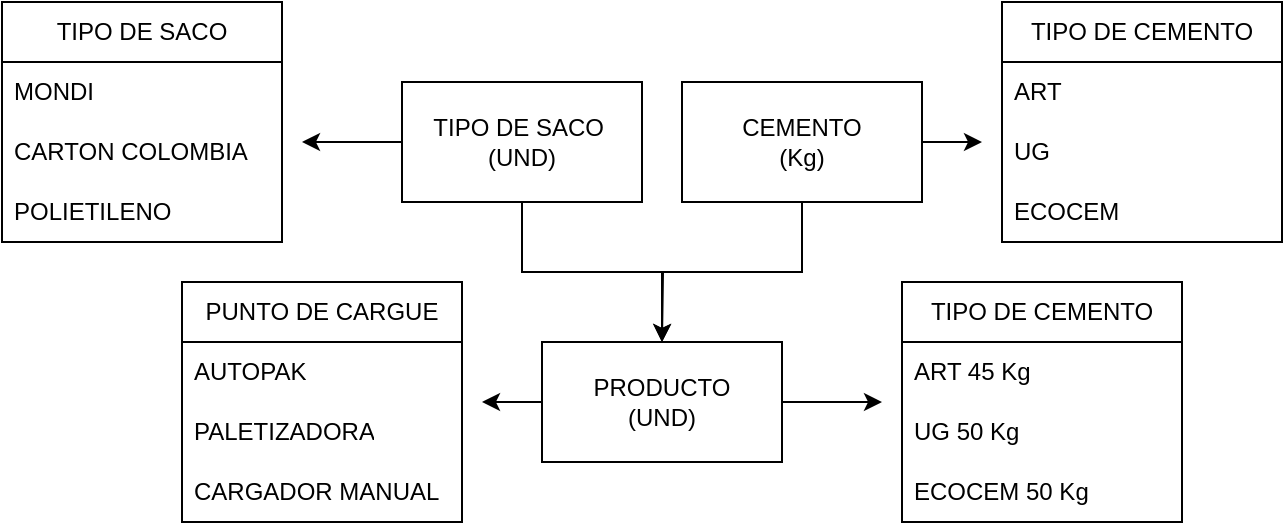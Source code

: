 <mxfile version="20.8.10" type="device" pages="2"><diagram name="Página-1" id="HXirho9W4ZT-5EolwWq1"><mxGraphModel dx="1036" dy="606" grid="1" gridSize="10" guides="1" tooltips="1" connect="1" arrows="1" fold="1" page="1" pageScale="1" pageWidth="827" pageHeight="1169" math="0" shadow="0"><root><mxCell id="0"/><mxCell id="1" parent="0"/><mxCell id="vGpi9q6UH_f0I2v3fOz4-5" style="edgeStyle=orthogonalEdgeStyle;rounded=0;orthogonalLoop=1;jettySize=auto;html=1;exitX=0.5;exitY=1;exitDx=0;exitDy=0;entryX=0.5;entryY=0;entryDx=0;entryDy=0;" edge="1" parent="1" source="vGpi9q6UH_f0I2v3fOz4-1" target="vGpi9q6UH_f0I2v3fOz4-4"><mxGeometry relative="1" as="geometry"/></mxCell><mxCell id="vGpi9q6UH_f0I2v3fOz4-11" style="edgeStyle=orthogonalEdgeStyle;rounded=0;orthogonalLoop=1;jettySize=auto;html=1;exitX=0;exitY=0.5;exitDx=0;exitDy=0;" edge="1" parent="1" source="vGpi9q6UH_f0I2v3fOz4-1"><mxGeometry relative="1" as="geometry"><mxPoint x="210" y="210" as="targetPoint"/></mxGeometry></mxCell><mxCell id="vGpi9q6UH_f0I2v3fOz4-1" value="TIPO DE SACO&amp;nbsp;&lt;br&gt;(UND)" style="rounded=0;whiteSpace=wrap;html=1;" vertex="1" parent="1"><mxGeometry x="260" y="180" width="120" height="60" as="geometry"/></mxCell><mxCell id="vGpi9q6UH_f0I2v3fOz4-6" style="edgeStyle=orthogonalEdgeStyle;rounded=0;orthogonalLoop=1;jettySize=auto;html=1;exitX=0.5;exitY=1;exitDx=0;exitDy=0;" edge="1" parent="1" source="vGpi9q6UH_f0I2v3fOz4-2"><mxGeometry relative="1" as="geometry"><mxPoint x="390" y="310" as="targetPoint"/></mxGeometry></mxCell><mxCell id="vGpi9q6UH_f0I2v3fOz4-16" style="edgeStyle=orthogonalEdgeStyle;rounded=0;orthogonalLoop=1;jettySize=auto;html=1;exitX=1;exitY=0.5;exitDx=0;exitDy=0;" edge="1" parent="1" source="vGpi9q6UH_f0I2v3fOz4-2"><mxGeometry relative="1" as="geometry"><mxPoint x="550" y="210" as="targetPoint"/></mxGeometry></mxCell><mxCell id="vGpi9q6UH_f0I2v3fOz4-2" value="CEMENTO&lt;br&gt;(Kg)" style="rounded=0;whiteSpace=wrap;html=1;" vertex="1" parent="1"><mxGeometry x="400" y="180" width="120" height="60" as="geometry"/></mxCell><mxCell id="vGpi9q6UH_f0I2v3fOz4-21" style="edgeStyle=orthogonalEdgeStyle;rounded=0;orthogonalLoop=1;jettySize=auto;html=1;exitX=1;exitY=0.5;exitDx=0;exitDy=0;" edge="1" parent="1" source="vGpi9q6UH_f0I2v3fOz4-4"><mxGeometry relative="1" as="geometry"><mxPoint x="500" y="340" as="targetPoint"/></mxGeometry></mxCell><mxCell id="vGpi9q6UH_f0I2v3fOz4-28" style="edgeStyle=orthogonalEdgeStyle;rounded=0;orthogonalLoop=1;jettySize=auto;html=1;exitX=0;exitY=0.5;exitDx=0;exitDy=0;" edge="1" parent="1" source="vGpi9q6UH_f0I2v3fOz4-4"><mxGeometry relative="1" as="geometry"><mxPoint x="300" y="340" as="targetPoint"/></mxGeometry></mxCell><mxCell id="vGpi9q6UH_f0I2v3fOz4-4" value="PRODUCTO&lt;br&gt;(UND)" style="rounded=0;whiteSpace=wrap;html=1;" vertex="1" parent="1"><mxGeometry x="330" y="310" width="120" height="60" as="geometry"/></mxCell><mxCell id="vGpi9q6UH_f0I2v3fOz4-7" value="TIPO DE SACO" style="swimlane;fontStyle=0;childLayout=stackLayout;horizontal=1;startSize=30;horizontalStack=0;resizeParent=1;resizeParentMax=0;resizeLast=0;collapsible=1;marginBottom=0;whiteSpace=wrap;html=1;" vertex="1" parent="1"><mxGeometry x="60" y="140" width="140" height="120" as="geometry"/></mxCell><mxCell id="vGpi9q6UH_f0I2v3fOz4-8" value="MONDI" style="text;strokeColor=none;fillColor=none;align=left;verticalAlign=middle;spacingLeft=4;spacingRight=4;overflow=hidden;points=[[0,0.5],[1,0.5]];portConstraint=eastwest;rotatable=0;whiteSpace=wrap;html=1;" vertex="1" parent="vGpi9q6UH_f0I2v3fOz4-7"><mxGeometry y="30" width="140" height="30" as="geometry"/></mxCell><mxCell id="vGpi9q6UH_f0I2v3fOz4-9" value="CARTON COLOMBIA" style="text;strokeColor=none;fillColor=none;align=left;verticalAlign=middle;spacingLeft=4;spacingRight=4;overflow=hidden;points=[[0,0.5],[1,0.5]];portConstraint=eastwest;rotatable=0;whiteSpace=wrap;html=1;" vertex="1" parent="vGpi9q6UH_f0I2v3fOz4-7"><mxGeometry y="60" width="140" height="30" as="geometry"/></mxCell><mxCell id="vGpi9q6UH_f0I2v3fOz4-10" value="POLIETILENO" style="text;strokeColor=none;fillColor=none;align=left;verticalAlign=middle;spacingLeft=4;spacingRight=4;overflow=hidden;points=[[0,0.5],[1,0.5]];portConstraint=eastwest;rotatable=0;whiteSpace=wrap;html=1;" vertex="1" parent="vGpi9q6UH_f0I2v3fOz4-7"><mxGeometry y="90" width="140" height="30" as="geometry"/></mxCell><mxCell id="vGpi9q6UH_f0I2v3fOz4-12" value="TIPO DE CEMENTO" style="swimlane;fontStyle=0;childLayout=stackLayout;horizontal=1;startSize=30;horizontalStack=0;resizeParent=1;resizeParentMax=0;resizeLast=0;collapsible=1;marginBottom=0;whiteSpace=wrap;html=1;" vertex="1" parent="1"><mxGeometry x="560" y="140" width="140" height="120" as="geometry"/></mxCell><mxCell id="vGpi9q6UH_f0I2v3fOz4-13" value="ART" style="text;strokeColor=none;fillColor=none;align=left;verticalAlign=middle;spacingLeft=4;spacingRight=4;overflow=hidden;points=[[0,0.5],[1,0.5]];portConstraint=eastwest;rotatable=0;whiteSpace=wrap;html=1;" vertex="1" parent="vGpi9q6UH_f0I2v3fOz4-12"><mxGeometry y="30" width="140" height="30" as="geometry"/></mxCell><mxCell id="vGpi9q6UH_f0I2v3fOz4-14" value="UG" style="text;strokeColor=none;fillColor=none;align=left;verticalAlign=middle;spacingLeft=4;spacingRight=4;overflow=hidden;points=[[0,0.5],[1,0.5]];portConstraint=eastwest;rotatable=0;whiteSpace=wrap;html=1;" vertex="1" parent="vGpi9q6UH_f0I2v3fOz4-12"><mxGeometry y="60" width="140" height="30" as="geometry"/></mxCell><mxCell id="vGpi9q6UH_f0I2v3fOz4-15" value="ECOCEM" style="text;strokeColor=none;fillColor=none;align=left;verticalAlign=middle;spacingLeft=4;spacingRight=4;overflow=hidden;points=[[0,0.5],[1,0.5]];portConstraint=eastwest;rotatable=0;whiteSpace=wrap;html=1;" vertex="1" parent="vGpi9q6UH_f0I2v3fOz4-12"><mxGeometry y="90" width="140" height="30" as="geometry"/></mxCell><mxCell id="vGpi9q6UH_f0I2v3fOz4-17" value="TIPO DE CEMENTO" style="swimlane;fontStyle=0;childLayout=stackLayout;horizontal=1;startSize=30;horizontalStack=0;resizeParent=1;resizeParentMax=0;resizeLast=0;collapsible=1;marginBottom=0;whiteSpace=wrap;html=1;" vertex="1" parent="1"><mxGeometry x="510" y="280" width="140" height="120" as="geometry"/></mxCell><mxCell id="vGpi9q6UH_f0I2v3fOz4-18" value="ART 45 Kg" style="text;strokeColor=none;fillColor=none;align=left;verticalAlign=middle;spacingLeft=4;spacingRight=4;overflow=hidden;points=[[0,0.5],[1,0.5]];portConstraint=eastwest;rotatable=0;whiteSpace=wrap;html=1;" vertex="1" parent="vGpi9q6UH_f0I2v3fOz4-17"><mxGeometry y="30" width="140" height="30" as="geometry"/></mxCell><mxCell id="vGpi9q6UH_f0I2v3fOz4-19" value="UG 50 Kg" style="text;strokeColor=none;fillColor=none;align=left;verticalAlign=middle;spacingLeft=4;spacingRight=4;overflow=hidden;points=[[0,0.5],[1,0.5]];portConstraint=eastwest;rotatable=0;whiteSpace=wrap;html=1;" vertex="1" parent="vGpi9q6UH_f0I2v3fOz4-17"><mxGeometry y="60" width="140" height="30" as="geometry"/></mxCell><mxCell id="vGpi9q6UH_f0I2v3fOz4-20" value="ECOCEM 50 Kg" style="text;strokeColor=none;fillColor=none;align=left;verticalAlign=middle;spacingLeft=4;spacingRight=4;overflow=hidden;points=[[0,0.5],[1,0.5]];portConstraint=eastwest;rotatable=0;whiteSpace=wrap;html=1;" vertex="1" parent="vGpi9q6UH_f0I2v3fOz4-17"><mxGeometry y="90" width="140" height="30" as="geometry"/></mxCell><mxCell id="vGpi9q6UH_f0I2v3fOz4-24" value="PUNTO DE CARGUE" style="swimlane;fontStyle=0;childLayout=stackLayout;horizontal=1;startSize=30;horizontalStack=0;resizeParent=1;resizeParentMax=0;resizeLast=0;collapsible=1;marginBottom=0;whiteSpace=wrap;html=1;" vertex="1" parent="1"><mxGeometry x="150" y="280" width="140" height="120" as="geometry"/></mxCell><mxCell id="vGpi9q6UH_f0I2v3fOz4-25" value="AUTOPAK" style="text;strokeColor=none;fillColor=none;align=left;verticalAlign=middle;spacingLeft=4;spacingRight=4;overflow=hidden;points=[[0,0.5],[1,0.5]];portConstraint=eastwest;rotatable=0;whiteSpace=wrap;html=1;" vertex="1" parent="vGpi9q6UH_f0I2v3fOz4-24"><mxGeometry y="30" width="140" height="30" as="geometry"/></mxCell><mxCell id="vGpi9q6UH_f0I2v3fOz4-26" value="PALETIZADORA" style="text;strokeColor=none;fillColor=none;align=left;verticalAlign=middle;spacingLeft=4;spacingRight=4;overflow=hidden;points=[[0,0.5],[1,0.5]];portConstraint=eastwest;rotatable=0;whiteSpace=wrap;html=1;" vertex="1" parent="vGpi9q6UH_f0I2v3fOz4-24"><mxGeometry y="60" width="140" height="30" as="geometry"/></mxCell><mxCell id="vGpi9q6UH_f0I2v3fOz4-27" value="CARGADOR MANUAL" style="text;strokeColor=none;fillColor=none;align=left;verticalAlign=middle;spacingLeft=4;spacingRight=4;overflow=hidden;points=[[0,0.5],[1,0.5]];portConstraint=eastwest;rotatable=0;whiteSpace=wrap;html=1;" vertex="1" parent="vGpi9q6UH_f0I2v3fOz4-24"><mxGeometry y="90" width="140" height="30" as="geometry"/></mxCell></root></mxGraphModel></diagram><diagram id="Qi0VRRA0g66cA9YXpqHt" name="Página-2"><mxGraphModel dx="1036" dy="1775" grid="1" gridSize="10" guides="1" tooltips="1" connect="1" arrows="1" fold="1" page="1" pageScale="1" pageWidth="827" pageHeight="1169" math="0" shadow="0"><root><mxCell id="0"/><mxCell id="1" parent="0"/><mxCell id="uvzCt-EJVez2UryyWQmT-1" value="" style="rounded=0;whiteSpace=wrap;html=1;" vertex="1" parent="1"><mxGeometry x="10" y="-850" width="810" height="620" as="geometry"/></mxCell><mxCell id="uvzCt-EJVez2UryyWQmT-24" value="" style="rounded=1;whiteSpace=wrap;html=1;" vertex="1" parent="1"><mxGeometry x="24" y="-830" width="456" height="500" as="geometry"/></mxCell><mxCell id="uvzCt-EJVez2UryyWQmT-19" value="" style="rounded=1;whiteSpace=wrap;html=1;" vertex="1" parent="1"><mxGeometry x="520" y="-830" width="290" height="380" as="geometry"/></mxCell><mxCell id="uvzCt-EJVez2UryyWQmT-2" value="MOLINO 1 PRODUCIENDO" style="rounded=0;whiteSpace=wrap;html=1;" vertex="1" parent="1"><mxGeometry x="190" y="-780" width="120" height="60" as="geometry"/></mxCell><mxCell id="uvzCt-EJVez2UryyWQmT-3" value="MOLINO 2 PRODUCIENDO" style="rounded=0;whiteSpace=wrap;html=1;" vertex="1" parent="1"><mxGeometry x="320" y="-780" width="120" height="60" as="geometry"/></mxCell><mxCell id="uvzCt-EJVez2UryyWQmT-4" value="INDICADOR Kw/Ton" style="ellipse;whiteSpace=wrap;html=1;aspect=fixed;" vertex="1" parent="1"><mxGeometry x="210" y="-700" width="80" height="80" as="geometry"/></mxCell><mxCell id="uvzCt-EJVez2UryyWQmT-5" value="INDICADOR Kw/Ton" style="ellipse;whiteSpace=wrap;html=1;aspect=fixed;" vertex="1" parent="1"><mxGeometry x="340" y="-700" width="80" height="80" as="geometry"/></mxCell><mxCell id="uvzCt-EJVez2UryyWQmT-6" value="GRAFICO BARRA O LINEA ULTIAMAS 24 HORAS" style="rounded=0;whiteSpace=wrap;html=1;" vertex="1" parent="1"><mxGeometry x="190" y="-530" width="120" height="60" as="geometry"/></mxCell><mxCell id="uvzCt-EJVez2UryyWQmT-7" value="GRAFICO DE BARRA&amp;nbsp; O LINEA ULTIAMAS 24 HORAS" style="rounded=0;whiteSpace=wrap;html=1;" vertex="1" parent="1"><mxGeometry x="320" y="-530" width="120" height="60" as="geometry"/></mxCell><mxCell id="uvzCt-EJVez2UryyWQmT-9" value="SELECTOR TIPO DATO A MOSTRAR" style="swimlane;fontStyle=0;childLayout=stackLayout;horizontal=1;startSize=30;horizontalStack=0;resizeParent=1;resizeParentMax=0;resizeLast=0;collapsible=1;marginBottom=0;whiteSpace=wrap;html=1;" vertex="1" parent="1"><mxGeometry x="30" y="-530" width="140" height="120" as="geometry"/></mxCell><mxCell id="uvzCt-EJVez2UryyWQmT-10" value="PRODUCCION (TON)" style="text;strokeColor=none;fillColor=none;align=left;verticalAlign=middle;spacingLeft=4;spacingRight=4;overflow=hidden;points=[[0,0.5],[1,0.5]];portConstraint=eastwest;rotatable=0;whiteSpace=wrap;html=1;" vertex="1" parent="uvzCt-EJVez2UryyWQmT-9"><mxGeometry y="30" width="140" height="30" as="geometry"/></mxCell><mxCell id="uvzCt-EJVez2UryyWQmT-11" value="INDICADOR Kw/Ton" style="text;strokeColor=none;fillColor=none;align=left;verticalAlign=middle;spacingLeft=4;spacingRight=4;overflow=hidden;points=[[0,0.5],[1,0.5]];portConstraint=eastwest;rotatable=0;whiteSpace=wrap;html=1;" vertex="1" parent="uvzCt-EJVez2UryyWQmT-9"><mxGeometry y="60" width="140" height="30" as="geometry"/></mxCell><mxCell id="uvzCt-EJVez2UryyWQmT-12" value="ALGUN OTRO" style="text;strokeColor=none;fillColor=none;align=left;verticalAlign=middle;spacingLeft=4;spacingRight=4;overflow=hidden;points=[[0,0.5],[1,0.5]];portConstraint=eastwest;rotatable=0;whiteSpace=wrap;html=1;" vertex="1" parent="uvzCt-EJVez2UryyWQmT-9"><mxGeometry y="90" width="140" height="30" as="geometry"/></mxCell><mxCell id="uvzCt-EJVez2UryyWQmT-14" value="EMPACADORA VENTOMATIC PRODUCIENDO" style="rounded=0;whiteSpace=wrap;html=1;" vertex="1" parent="1"><mxGeometry x="540" y="-780" width="120" height="60" as="geometry"/></mxCell><mxCell id="uvzCt-EJVez2UryyWQmT-15" value="EMPACADORA HAVER PRODUCIENDO" style="rounded=0;whiteSpace=wrap;html=1;" vertex="1" parent="1"><mxGeometry x="670" y="-780" width="120" height="60" as="geometry"/></mxCell><mxCell id="uvzCt-EJVez2UryyWQmT-17" value="CANTIDAD EN UND" style="ellipse;whiteSpace=wrap;html=1;aspect=fixed;" vertex="1" parent="1"><mxGeometry x="560" y="-700" width="80" height="80" as="geometry"/></mxCell><mxCell id="uvzCt-EJVez2UryyWQmT-18" value="CANTIDAD EN UND" style="ellipse;whiteSpace=wrap;html=1;aspect=fixed;" vertex="1" parent="1"><mxGeometry x="680" y="-700" width="80" height="80" as="geometry"/></mxCell><mxCell id="uvzCt-EJVez2UryyWQmT-20" value="PRIDUCCION ULTOMAS 24 H" style="rounded=0;whiteSpace=wrap;html=1;" vertex="1" parent="1"><mxGeometry x="540" y="-570" width="120" height="60" as="geometry"/></mxCell><mxCell id="uvzCt-EJVez2UryyWQmT-21" value="PRIDUCCION ULTOMAS 24 H" style="rounded=0;whiteSpace=wrap;html=1;" vertex="1" parent="1"><mxGeometry x="670" y="-570" width="120" height="60" as="geometry"/></mxCell><mxCell id="uvzCt-EJVez2UryyWQmT-22" value="GRAFICO BARRA O LINEA ULTIAMAS 24 HORAS" style="rounded=0;whiteSpace=wrap;html=1;" vertex="1" parent="1"><mxGeometry x="540" y="-430" width="120" height="60" as="geometry"/></mxCell><mxCell id="uvzCt-EJVez2UryyWQmT-23" value="GRAFICO DE BARRA&amp;nbsp; O LINEA ULTIAMAS 24 HORAS" style="rounded=0;whiteSpace=wrap;html=1;" vertex="1" parent="1"><mxGeometry x="670" y="-430" width="120" height="60" as="geometry"/></mxCell><mxCell id="uvzCt-EJVez2UryyWQmT-25" value="ROTURA" style="rounded=0;whiteSpace=wrap;html=1;" vertex="1" parent="1"><mxGeometry x="540" y="-500" width="120" height="30" as="geometry"/></mxCell><mxCell id="uvzCt-EJVez2UryyWQmT-27" value="ROTURA" style="rounded=0;whiteSpace=wrap;html=1;" vertex="1" parent="1"><mxGeometry x="670" y="-500" width="120" height="30" as="geometry"/></mxCell></root></mxGraphModel></diagram></mxfile>
